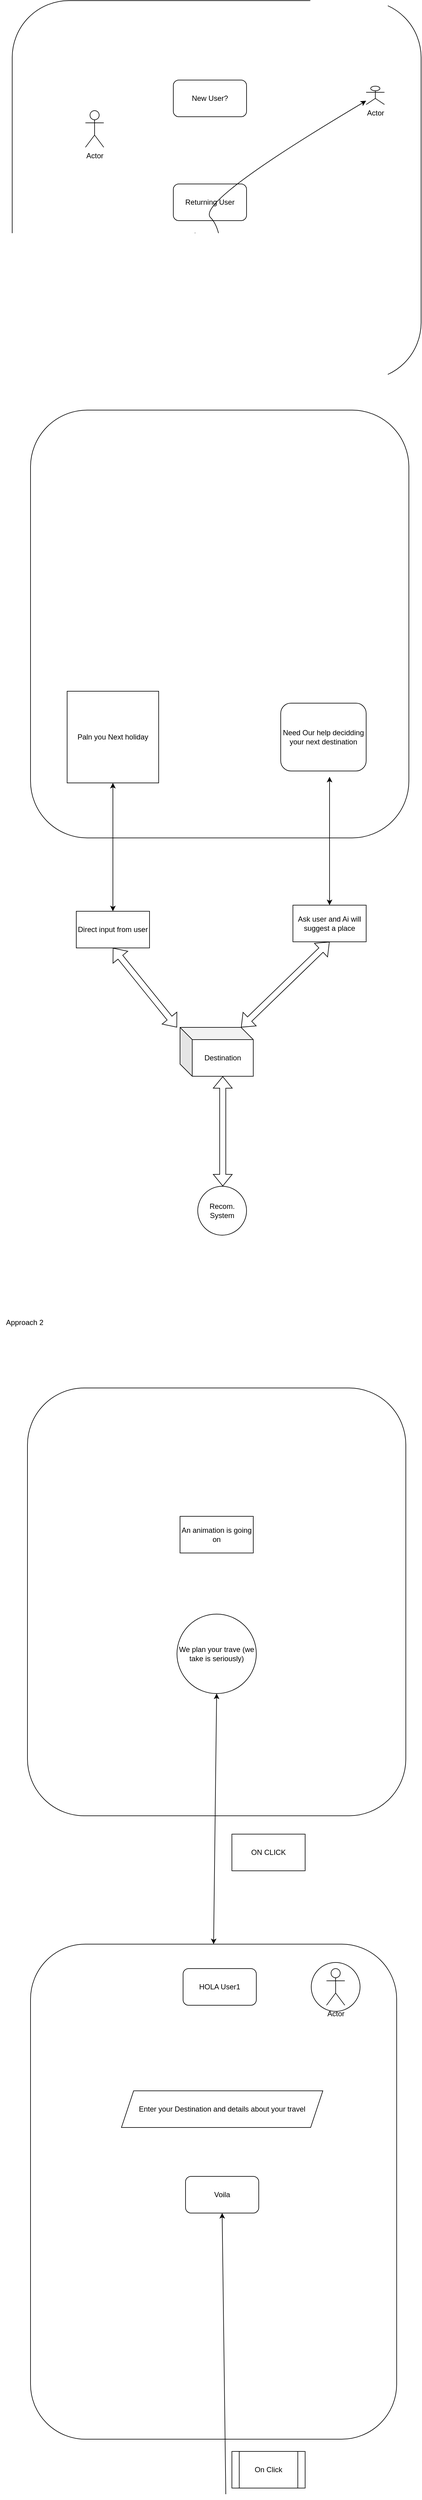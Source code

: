 <mxfile version="24.2.0" type="github">
  <diagram name="Page-1" id="Xr403WYXMtWlzFswWIsv">
    <mxGraphModel dx="1539" dy="882" grid="1" gridSize="10" guides="1" tooltips="1" connect="1" arrows="1" fold="1" page="1" pageScale="1" pageWidth="827" pageHeight="1169" math="0" shadow="0">
      <root>
        <mxCell id="0" />
        <mxCell id="1" parent="0" />
        <mxCell id="hGo4nkmvKoXyk2I0VHMq-2" value="" style="rounded=1;whiteSpace=wrap;html=1;" vertex="1" parent="1">
          <mxGeometry x="90" y="10" width="670" height="620" as="geometry" />
        </mxCell>
        <mxCell id="hGo4nkmvKoXyk2I0VHMq-3" value="New User?" style="rounded=1;whiteSpace=wrap;html=1;" vertex="1" parent="1">
          <mxGeometry x="354" y="140" width="120" height="60" as="geometry" />
        </mxCell>
        <mxCell id="hGo4nkmvKoXyk2I0VHMq-4" value="Returning User" style="rounded=1;whiteSpace=wrap;html=1;" vertex="1" parent="1">
          <mxGeometry x="354" y="310" width="120" height="60" as="geometry" />
        </mxCell>
        <mxCell id="hGo4nkmvKoXyk2I0VHMq-5" value="Actor" style="shape=umlActor;verticalLabelPosition=bottom;verticalAlign=top;html=1;outlineConnect=0;" vertex="1" parent="1">
          <mxGeometry x="210" y="190" width="30" height="60" as="geometry" />
        </mxCell>
        <mxCell id="hGo4nkmvKoXyk2I0VHMq-6" value="Actor" style="shape=umlActor;verticalLabelPosition=bottom;verticalAlign=top;html=1;outlineConnect=0;" vertex="1" parent="1">
          <mxGeometry x="670" y="150" width="30" height="30" as="geometry" />
        </mxCell>
        <mxCell id="hGo4nkmvKoXyk2I0VHMq-7" value="" style="curved=1;endArrow=classic;html=1;rounded=0;" edge="1" parent="1" target="hGo4nkmvKoXyk2I0VHMq-6">
          <mxGeometry width="50" height="50" relative="1" as="geometry">
            <mxPoint x="390" y="390" as="sourcePoint" />
            <mxPoint x="440" y="340" as="targetPoint" />
            <Array as="points">
              <mxPoint x="240" y="550" />
              <mxPoint x="420" y="580" />
              <mxPoint x="440" y="390" />
              <mxPoint x="390" y="340" />
            </Array>
          </mxGeometry>
        </mxCell>
        <mxCell id="hGo4nkmvKoXyk2I0VHMq-14" value="" style="rounded=1;whiteSpace=wrap;html=1;" vertex="1" parent="1">
          <mxGeometry x="120" y="680" width="620" height="700" as="geometry" />
        </mxCell>
        <mxCell id="hGo4nkmvKoXyk2I0VHMq-15" value="Paln you Next holiday" style="whiteSpace=wrap;html=1;aspect=fixed;" vertex="1" parent="1">
          <mxGeometry x="180" y="1140" width="150" height="150" as="geometry" />
        </mxCell>
        <mxCell id="hGo4nkmvKoXyk2I0VHMq-16" value="Need Our help decidding your next destination" style="rounded=1;whiteSpace=wrap;html=1;" vertex="1" parent="1">
          <mxGeometry x="530" y="1159.5" width="140" height="111" as="geometry" />
        </mxCell>
        <mxCell id="hGo4nkmvKoXyk2I0VHMq-18" value="" style="endArrow=classic;startArrow=classic;html=1;rounded=0;" edge="1" parent="1" target="hGo4nkmvKoXyk2I0VHMq-15">
          <mxGeometry width="50" height="50" relative="1" as="geometry">
            <mxPoint x="255" y="1500" as="sourcePoint" />
            <mxPoint x="440" y="1460" as="targetPoint" />
          </mxGeometry>
        </mxCell>
        <mxCell id="hGo4nkmvKoXyk2I0VHMq-19" value="Direct input from user" style="whiteSpace=wrap;html=1;" vertex="1" parent="1">
          <mxGeometry x="195" y="1500" width="120" height="60" as="geometry" />
        </mxCell>
        <mxCell id="hGo4nkmvKoXyk2I0VHMq-20" value="Ask user and Ai will suggest a place" style="whiteSpace=wrap;html=1;" vertex="1" parent="1">
          <mxGeometry x="550" y="1490" width="120" height="60" as="geometry" />
        </mxCell>
        <mxCell id="hGo4nkmvKoXyk2I0VHMq-21" value="" style="endArrow=classic;startArrow=classic;html=1;rounded=0;" edge="1" parent="1">
          <mxGeometry width="50" height="50" relative="1" as="geometry">
            <mxPoint x="610" y="1490" as="sourcePoint" />
            <mxPoint x="610" y="1280" as="targetPoint" />
          </mxGeometry>
        </mxCell>
        <mxCell id="hGo4nkmvKoXyk2I0VHMq-22" value="" style="shape=flexArrow;endArrow=classic;startArrow=classic;html=1;rounded=0;entryX=0.5;entryY=1;entryDx=0;entryDy=0;" edge="1" parent="1" target="hGo4nkmvKoXyk2I0VHMq-19">
          <mxGeometry width="100" height="100" relative="1" as="geometry">
            <mxPoint x="360" y="1690" as="sourcePoint" />
            <mxPoint x="460" y="1590" as="targetPoint" />
          </mxGeometry>
        </mxCell>
        <mxCell id="hGo4nkmvKoXyk2I0VHMq-23" value="" style="shape=flexArrow;endArrow=classic;startArrow=classic;html=1;rounded=0;entryX=0.5;entryY=1;entryDx=0;entryDy=0;exitX=0;exitY=0;exitDx=100;exitDy=0;exitPerimeter=0;" edge="1" parent="1" source="hGo4nkmvKoXyk2I0VHMq-24">
          <mxGeometry width="100" height="100" relative="1" as="geometry">
            <mxPoint x="480" y="1680" as="sourcePoint" />
            <mxPoint x="610" y="1550" as="targetPoint" />
          </mxGeometry>
        </mxCell>
        <mxCell id="hGo4nkmvKoXyk2I0VHMq-24" value="Destination" style="shape=cube;whiteSpace=wrap;html=1;boundedLbl=1;backgroundOutline=1;darkOpacity=0.05;darkOpacity2=0.1;" vertex="1" parent="1">
          <mxGeometry x="365" y="1690" width="120" height="80" as="geometry" />
        </mxCell>
        <mxCell id="hGo4nkmvKoXyk2I0VHMq-25" value="" style="shape=flexArrow;endArrow=classic;startArrow=classic;html=1;rounded=0;entryX=0;entryY=0;entryDx=70;entryDy=80;entryPerimeter=0;" edge="1" parent="1" target="hGo4nkmvKoXyk2I0VHMq-24">
          <mxGeometry width="100" height="100" relative="1" as="geometry">
            <mxPoint x="435" y="1950" as="sourcePoint" />
            <mxPoint x="460" y="1840" as="targetPoint" />
          </mxGeometry>
        </mxCell>
        <mxCell id="hGo4nkmvKoXyk2I0VHMq-26" value="Recom. System" style="ellipse;whiteSpace=wrap;html=1;aspect=fixed;" vertex="1" parent="1">
          <mxGeometry x="394" y="1950" width="80" height="80" as="geometry" />
        </mxCell>
        <mxCell id="hGo4nkmvKoXyk2I0VHMq-27" value="" style="rounded=1;whiteSpace=wrap;html=1;" vertex="1" parent="1">
          <mxGeometry x="115" y="2280" width="620" height="700" as="geometry" />
        </mxCell>
        <mxCell id="hGo4nkmvKoXyk2I0VHMq-28" value="Approach 2&lt;div&gt;&lt;br&gt;&lt;/div&gt;" style="text;html=1;align=center;verticalAlign=middle;resizable=0;points=[];autosize=1;strokeColor=none;fillColor=none;" vertex="1" parent="1">
          <mxGeometry x="70" y="2160" width="80" height="40" as="geometry" />
        </mxCell>
        <mxCell id="hGo4nkmvKoXyk2I0VHMq-30" value="An animation is going on" style="rounded=0;whiteSpace=wrap;html=1;" vertex="1" parent="1">
          <mxGeometry x="365" y="2490" width="120" height="60" as="geometry" />
        </mxCell>
        <mxCell id="hGo4nkmvKoXyk2I0VHMq-31" value="We plan your trave (we take is seriously)" style="ellipse;whiteSpace=wrap;html=1;aspect=fixed;" vertex="1" parent="1">
          <mxGeometry x="360" y="2650" width="130" height="130" as="geometry" />
        </mxCell>
        <mxCell id="hGo4nkmvKoXyk2I0VHMq-32" value="" style="endArrow=classic;startArrow=classic;html=1;rounded=0;entryX=0.5;entryY=1;entryDx=0;entryDy=0;exitX=0.5;exitY=0;exitDx=0;exitDy=0;" edge="1" parent="1" source="hGo4nkmvKoXyk2I0VHMq-34" target="hGo4nkmvKoXyk2I0VHMq-31">
          <mxGeometry width="50" height="50" relative="1" as="geometry">
            <mxPoint x="430" y="3120" as="sourcePoint" />
            <mxPoint x="310" y="2760" as="targetPoint" />
          </mxGeometry>
        </mxCell>
        <mxCell id="hGo4nkmvKoXyk2I0VHMq-33" value="ON CLICK" style="rounded=0;whiteSpace=wrap;html=1;" vertex="1" parent="1">
          <mxGeometry x="450" y="3010" width="120" height="60" as="geometry" />
        </mxCell>
        <mxCell id="hGo4nkmvKoXyk2I0VHMq-34" value="" style="rounded=1;whiteSpace=wrap;html=1;" vertex="1" parent="1">
          <mxGeometry x="120" y="3190" width="600" height="810" as="geometry" />
        </mxCell>
        <mxCell id="hGo4nkmvKoXyk2I0VHMq-35" value="Enter your Destination and details about your travel" style="shape=parallelogram;perimeter=parallelogramPerimeter;whiteSpace=wrap;html=1;fixedSize=1;" vertex="1" parent="1">
          <mxGeometry x="269" y="3430" width="330" height="60" as="geometry" />
        </mxCell>
        <mxCell id="hGo4nkmvKoXyk2I0VHMq-36" value="" style="ellipse;whiteSpace=wrap;html=1;aspect=fixed;" vertex="1" parent="1">
          <mxGeometry x="580" y="3220" width="80" height="80" as="geometry" />
        </mxCell>
        <mxCell id="hGo4nkmvKoXyk2I0VHMq-37" value="HOLA User1" style="rounded=1;whiteSpace=wrap;html=1;" vertex="1" parent="1">
          <mxGeometry x="370" y="3230" width="120" height="60" as="geometry" />
        </mxCell>
        <mxCell id="hGo4nkmvKoXyk2I0VHMq-38" value="Voila" style="rounded=1;whiteSpace=wrap;html=1;" vertex="1" parent="1">
          <mxGeometry x="374" y="3570" width="120" height="60" as="geometry" />
        </mxCell>
        <mxCell id="hGo4nkmvKoXyk2I0VHMq-40" value="Actor" style="shape=umlActor;verticalLabelPosition=bottom;verticalAlign=top;html=1;outlineConnect=0;" vertex="1" parent="1">
          <mxGeometry x="605" y="3230" width="30" height="60" as="geometry" />
        </mxCell>
        <mxCell id="hGo4nkmvKoXyk2I0VHMq-42" value="" style="endArrow=classic;html=1;rounded=0;entryX=0.5;entryY=1;entryDx=0;entryDy=0;" edge="1" parent="1" target="hGo4nkmvKoXyk2I0VHMq-38">
          <mxGeometry width="50" height="50" relative="1" as="geometry">
            <mxPoint x="440" y="4090" as="sourcePoint" />
            <mxPoint x="230" y="3800" as="targetPoint" />
          </mxGeometry>
        </mxCell>
        <mxCell id="hGo4nkmvKoXyk2I0VHMq-43" value="On Click" style="shape=process;whiteSpace=wrap;html=1;backgroundOutline=1;" vertex="1" parent="1">
          <mxGeometry x="450" y="4020" width="120" height="60" as="geometry" />
        </mxCell>
      </root>
    </mxGraphModel>
  </diagram>
</mxfile>
